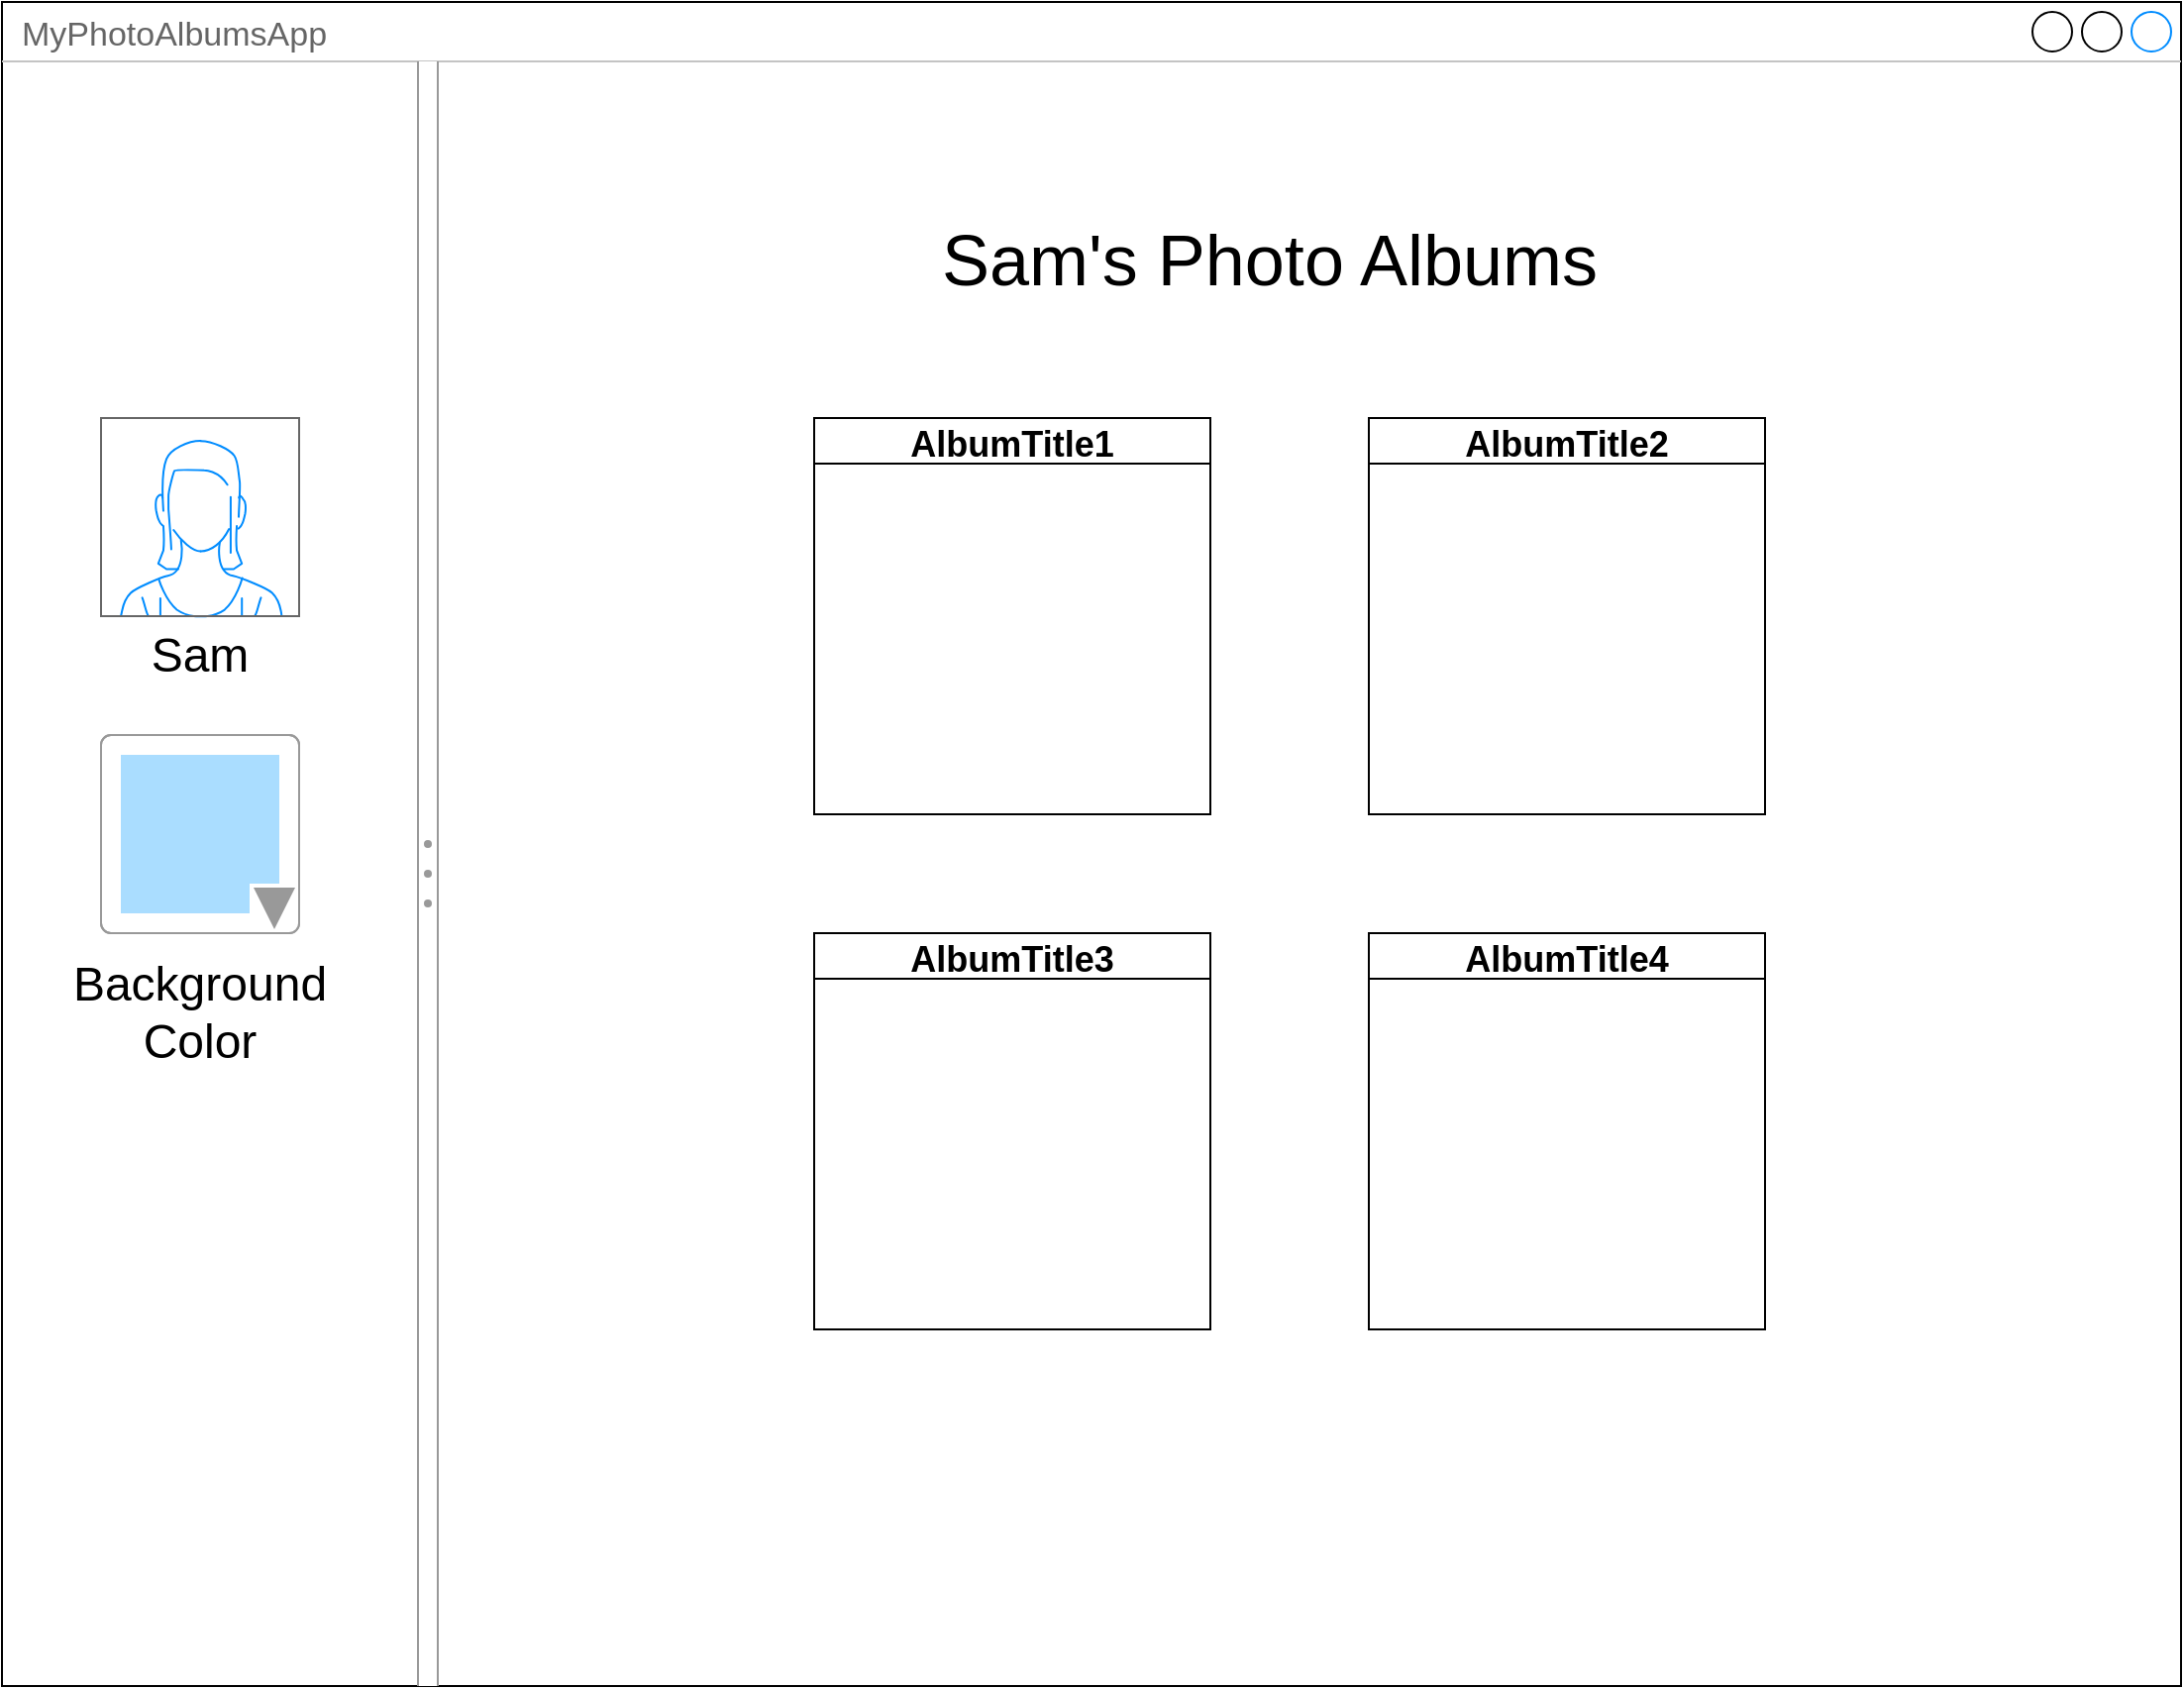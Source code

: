 <mxfile version="14.3.1" type="github" pages="2">
  <diagram id="piDafpqhtRUU5qUU-vj8" name="Page-1">
    <mxGraphModel dx="2076" dy="1158" grid="1" gridSize="10" guides="1" tooltips="1" connect="1" arrows="1" fold="1" page="1" pageScale="1" pageWidth="1100" pageHeight="850" math="0" shadow="0">
      <root>
        <mxCell id="0" />
        <mxCell id="1" parent="0" />
        <mxCell id="DZ1ZdTM2AhFmud3eLuOm-12" value="MyPhotoAlbumsApp" style="strokeWidth=1;shadow=0;dashed=0;align=center;html=1;shape=mxgraph.mockup.containers.window;align=left;verticalAlign=top;spacingLeft=8;strokeColor2=#008cff;strokeColor3=#c4c4c4;fontColor=#666666;mainText=;fontSize=17;labelBackgroundColor=none;" vertex="1" parent="1">
          <mxGeometry width="1100" height="850" as="geometry" />
        </mxCell>
        <mxCell id="sH05hH4Nlx9RyeKkd0yj-1" value="" style="verticalLabelPosition=bottom;shadow=0;dashed=0;align=center;html=1;verticalAlign=top;strokeWidth=1;shape=mxgraph.mockup.containers.userFemale;strokeColor=#666666;strokeColor2=#008cff;" vertex="1" parent="1">
          <mxGeometry x="50" y="210" width="100" height="100" as="geometry" />
        </mxCell>
        <mxCell id="sH05hH4Nlx9RyeKkd0yj-3" value="Sam" style="text;html=1;strokeColor=none;fillColor=none;align=center;verticalAlign=middle;whiteSpace=wrap;rounded=0;fontSize=24;" vertex="1" parent="1">
          <mxGeometry x="80" y="320" width="40" height="20" as="geometry" />
        </mxCell>
        <mxCell id="sH05hH4Nlx9RyeKkd0yj-5" value="" style="verticalLabelPosition=bottom;shadow=0;dashed=0;align=center;html=1;verticalAlign=top;strokeWidth=1;shape=mxgraph.mockup.forms.colorPicker;chosenColor=#aaddff;fontSize=24;" vertex="1" parent="1">
          <mxGeometry x="50" y="370" width="100" height="100" as="geometry" />
        </mxCell>
        <mxCell id="sH05hH4Nlx9RyeKkd0yj-6" value="Background Color" style="text;html=1;strokeColor=none;fillColor=none;align=center;verticalAlign=middle;whiteSpace=wrap;rounded=0;fontSize=24;" vertex="1" parent="1">
          <mxGeometry x="40" y="500" width="120" height="20" as="geometry" />
        </mxCell>
        <mxCell id="sH05hH4Nlx9RyeKkd0yj-7" value="" style="verticalLabelPosition=bottom;shadow=0;dashed=0;align=center;html=1;verticalAlign=top;strokeWidth=1;shape=mxgraph.mockup.forms.splitter;strokeColor=#999999;direction=north;fontSize=24;" vertex="1" parent="1">
          <mxGeometry x="210" y="30" width="10" height="820" as="geometry" />
        </mxCell>
        <mxCell id="_rLkys-aNLimPo2z-gKM-1" value="Sam&#39;s Photo Albums" style="text;html=1;strokeColor=none;fillColor=none;align=center;verticalAlign=middle;whiteSpace=wrap;rounded=0;fontSize=36;" vertex="1" parent="1">
          <mxGeometry x="460" y="120" width="360" height="20" as="geometry" />
        </mxCell>
        <mxCell id="_rLkys-aNLimPo2z-gKM-7" value="AlbumTitle1" style="swimlane;fontSize=18;" vertex="1" parent="1">
          <mxGeometry x="410" y="210" width="200" height="200" as="geometry" />
        </mxCell>
        <mxCell id="_rLkys-aNLimPo2z-gKM-9" value="AlbumTitle2" style="swimlane;fontSize=18;" vertex="1" parent="1">
          <mxGeometry x="690" y="210" width="200" height="200" as="geometry" />
        </mxCell>
        <mxCell id="_rLkys-aNLimPo2z-gKM-10" value="AlbumTitle4" style="swimlane;fontSize=18;" vertex="1" parent="1">
          <mxGeometry x="690" y="470" width="200" height="200" as="geometry" />
        </mxCell>
        <mxCell id="_rLkys-aNLimPo2z-gKM-11" value="AlbumTitle3" style="swimlane;fontSize=18;" vertex="1" parent="1">
          <mxGeometry x="410" y="470" width="200" height="200" as="geometry" />
        </mxCell>
      </root>
    </mxGraphModel>
  </diagram>
  <diagram id="E-Hp7eALE1bjv7V0PlX1" name="Page-3">
    <mxGraphModel dx="2076" dy="1158" grid="1" gridSize="10" guides="1" tooltips="1" connect="1" arrows="1" fold="1" page="1" pageScale="1" pageWidth="1100" pageHeight="850" math="0" shadow="0">
      <root>
        <mxCell id="-hgHn5_GYHJia_32sEw4-0" />
        <mxCell id="-hgHn5_GYHJia_32sEw4-1" parent="-hgHn5_GYHJia_32sEw4-0" />
        <mxCell id="-hgHn5_GYHJia_32sEw4-2" value="MyPhotoAlbumsApp" style="strokeWidth=1;shadow=0;dashed=0;align=center;html=1;shape=mxgraph.mockup.containers.window;align=left;verticalAlign=top;spacingLeft=8;strokeColor2=#008cff;strokeColor3=#c4c4c4;fontColor=#666666;mainText=;fontSize=17;labelBackgroundColor=none;" vertex="1" parent="-hgHn5_GYHJia_32sEw4-1">
          <mxGeometry width="1100" height="850" as="geometry" />
        </mxCell>
        <mxCell id="-hgHn5_GYHJia_32sEw4-3" value="" style="verticalLabelPosition=bottom;shadow=0;dashed=0;align=center;html=1;verticalAlign=top;strokeWidth=1;shape=mxgraph.mockup.containers.userFemale;strokeColor=#666666;strokeColor2=#008cff;" vertex="1" parent="-hgHn5_GYHJia_32sEw4-1">
          <mxGeometry x="50" y="210" width="100" height="100" as="geometry" />
        </mxCell>
        <mxCell id="-hgHn5_GYHJia_32sEw4-4" value="Sam" style="text;html=1;strokeColor=none;fillColor=none;align=center;verticalAlign=middle;whiteSpace=wrap;rounded=0;fontSize=24;" vertex="1" parent="-hgHn5_GYHJia_32sEw4-1">
          <mxGeometry x="80" y="320" width="40" height="20" as="geometry" />
        </mxCell>
        <mxCell id="-hgHn5_GYHJia_32sEw4-5" value="" style="verticalLabelPosition=bottom;shadow=0;dashed=0;align=center;html=1;verticalAlign=top;strokeWidth=1;shape=mxgraph.mockup.forms.colorPicker;chosenColor=#aaddff;fontSize=24;" vertex="1" parent="-hgHn5_GYHJia_32sEw4-1">
          <mxGeometry x="50" y="370" width="100" height="100" as="geometry" />
        </mxCell>
        <mxCell id="-hgHn5_GYHJia_32sEw4-6" value="Background Color" style="text;html=1;strokeColor=none;fillColor=none;align=center;verticalAlign=middle;whiteSpace=wrap;rounded=0;fontSize=24;" vertex="1" parent="-hgHn5_GYHJia_32sEw4-1">
          <mxGeometry x="40" y="500" width="120" height="20" as="geometry" />
        </mxCell>
        <mxCell id="sxVszc--Llo4qrqbdTkJ-0" value="" style="verticalLabelPosition=bottom;shadow=0;dashed=0;align=center;html=1;verticalAlign=top;strokeWidth=1;shape=mxgraph.mockup.forms.splitter;strokeColor=#999999;direction=north;fontSize=24;" vertex="1" parent="-hgHn5_GYHJia_32sEw4-1">
          <mxGeometry x="210" y="30" width="10" height="820" as="geometry" />
        </mxCell>
        <mxCell id="sxVszc--Llo4qrqbdTkJ-1" value="AlbumTitle1" style="text;html=1;strokeColor=none;fillColor=none;align=center;verticalAlign=middle;whiteSpace=wrap;rounded=0;fontSize=36;" vertex="1" parent="-hgHn5_GYHJia_32sEw4-1">
          <mxGeometry x="480" y="120" width="360" height="20" as="geometry" />
        </mxCell>
        <mxCell id="E-VcALM6K96ZpO3JtMTg-4" value="" style="verticalLabelPosition=bottom;shadow=0;dashed=0;align=center;html=1;verticalAlign=top;strokeWidth=1;shape=mxgraph.mockup.containers.userMale;strokeColor=#666666;strokeColor2=#008cff;" vertex="1" parent="-hgHn5_GYHJia_32sEw4-1">
          <mxGeometry x="300" y="210" width="200" height="200" as="geometry" />
        </mxCell>
        <mxCell id="hF8wnXuEBuyL4ukI2M3a-0" value="" style="verticalLabelPosition=bottom;shadow=0;dashed=0;align=center;html=1;verticalAlign=top;strokeWidth=1;shape=mxgraph.mockup.containers.userMale;strokeColor=#666666;strokeColor2=#008cff;" vertex="1" parent="-hgHn5_GYHJia_32sEw4-1">
          <mxGeometry x="820" y="210" width="200" height="200" as="geometry" />
        </mxCell>
        <mxCell id="hF8wnXuEBuyL4ukI2M3a-1" value="" style="verticalLabelPosition=bottom;shadow=0;dashed=0;align=center;html=1;verticalAlign=top;strokeWidth=1;shape=mxgraph.mockup.containers.userMale;strokeColor=#666666;strokeColor2=#008cff;" vertex="1" parent="-hgHn5_GYHJia_32sEw4-1">
          <mxGeometry x="560" y="210" width="200" height="200" as="geometry" />
        </mxCell>
        <mxCell id="hF8wnXuEBuyL4ukI2M3a-2" value="" style="verticalLabelPosition=bottom;shadow=0;dashed=0;align=center;html=1;verticalAlign=top;strokeWidth=1;shape=mxgraph.mockup.containers.userMale;strokeColor=#666666;strokeColor2=#008cff;" vertex="1" parent="-hgHn5_GYHJia_32sEw4-1">
          <mxGeometry x="300" y="470" width="200" height="200" as="geometry" />
        </mxCell>
        <mxCell id="hF8wnXuEBuyL4ukI2M3a-3" value="" style="verticalLabelPosition=bottom;shadow=0;dashed=0;align=center;html=1;verticalAlign=top;strokeWidth=1;shape=mxgraph.mockup.containers.userMale;strokeColor=#666666;strokeColor2=#008cff;" vertex="1" parent="-hgHn5_GYHJia_32sEw4-1">
          <mxGeometry x="820" y="470" width="200" height="200" as="geometry" />
        </mxCell>
        <mxCell id="hF8wnXuEBuyL4ukI2M3a-4" value="" style="verticalLabelPosition=bottom;shadow=0;dashed=0;align=center;html=1;verticalAlign=top;strokeWidth=1;shape=mxgraph.mockup.containers.userMale;strokeColor=#666666;strokeColor2=#008cff;" vertex="1" parent="-hgHn5_GYHJia_32sEw4-1">
          <mxGeometry x="560" y="470" width="200" height="200" as="geometry" />
        </mxCell>
      </root>
    </mxGraphModel>
  </diagram>
</mxfile>
